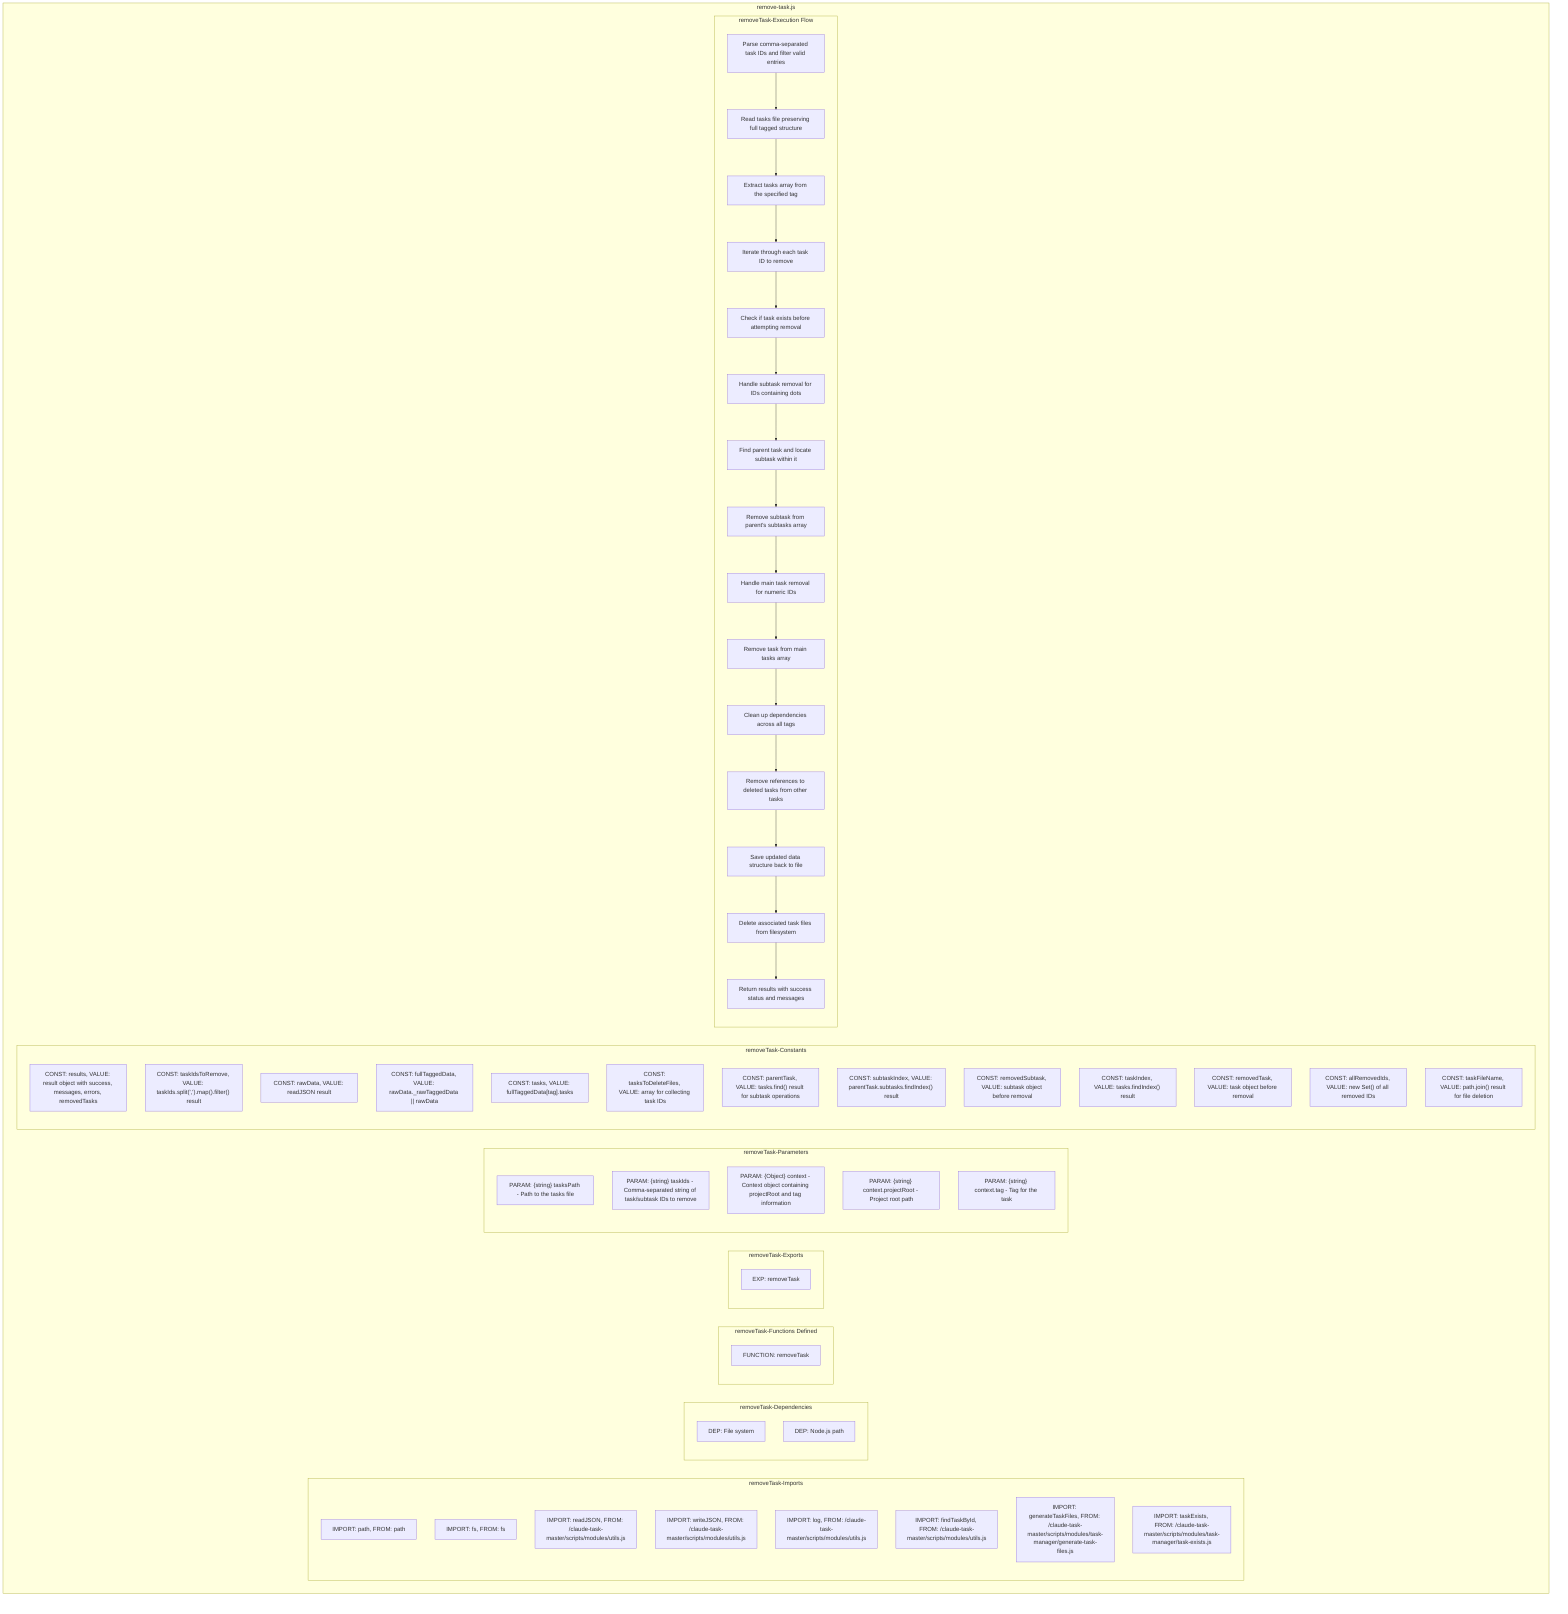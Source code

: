 flowchart TB
    subgraph removeTask-Imports["removeTask-Imports"]
        I1["IMPORT: path, FROM: path"]
        I2["IMPORT: fs, FROM: fs"]
        I3["IMPORT: readJSON, FROM: /claude-task-master/scripts/modules/utils.js"]
        I4["IMPORT: writeJSON, FROM: /claude-task-master/scripts/modules/utils.js"]
        I5["IMPORT: log, FROM: /claude-task-master/scripts/modules/utils.js"]
        I6["IMPORT: findTaskById, FROM: /claude-task-master/scripts/modules/utils.js"]
        I7["IMPORT: generateTaskFiles, FROM: /claude-task-master/scripts/modules/task-manager/generate-task-files.js"]
        I8["IMPORT: taskExists, FROM: /claude-task-master/scripts/modules/task-manager/task-exists.js"]
    end
    subgraph removeTask-Dependencies["removeTask-Dependencies"]
        D1["DEP: File system"]
        D2["DEP: Node.js path"]
    end
    subgraph removeTask-FunctionsDefined["removeTask-Functions Defined"]
        FU1["FUNCTION: removeTask"]
    end
    subgraph removeTask-Exports["removeTask-Exports"]
        E1["EXP: removeTask"]
    end
    subgraph removeTask-Parameters["removeTask-Parameters"]
        P1["PARAM: {string} tasksPath - Path to the tasks file"]
        P2["PARAM: {string} taskIds - Comma-separated string of task/subtask IDs to remove"]
        P3["PARAM: {Object} context - Context object containing projectRoot and tag information"]
        P4["PARAM: {string} context.projectRoot - Project root path"]
        P5["PARAM: {string} context.tag - Tag for the task"]
    end
    subgraph removeTask-Constants["removeTask-Constants"]
        C1["CONST: results, VALUE: result object with success, messages, errors, removedTasks"]
        C2["CONST: taskIdsToRemove, VALUE: taskIds.split(',').map().filter() result"]
        C3["CONST: rawData, VALUE: readJSON result"]
        C4["CONST: fullTaggedData, VALUE: rawData._rawTaggedData || rawData"]
        C5["CONST: tasks, VALUE: fullTaggedData[tag].tasks"]
        C6["CONST: tasksToDeleteFiles, VALUE: array for collecting task IDs"]
        C7["CONST: parentTask, VALUE: tasks.find() result for subtask operations"]
        C8["CONST: subtaskIndex, VALUE: parentTask.subtasks.findIndex() result"]
        C9["CONST: removedSubtask, VALUE: subtask object before removal"]
        C10["CONST: taskIndex, VALUE: tasks.findIndex() result"]
        C11["CONST: removedTask, VALUE: task object before removal"]
        C12["CONST: allRemovedIds, VALUE: new Set() of all removed IDs"]
        C13["CONST: taskFileName, VALUE: path.join() result for file deletion"]
    end
    subgraph removeTask-ExecutionFlow["removeTask-Execution Flow"]
        FL1["Parse comma-separated task IDs and filter valid entries"]
        FL2["Read tasks file preserving full tagged structure"]
        FL3["Extract tasks array from the specified tag"]
        FL4["Iterate through each task ID to remove"]
        FL5["Check if task exists before attempting removal"]
        FL6["Handle subtask removal for IDs containing dots"]
        FL7["Find parent task and locate subtask within it"]
        FL8["Remove subtask from parent's subtasks array"]
        FL9["Handle main task removal for numeric IDs"]
        FL10["Remove task from main tasks array"]
        FL11["Clean up dependencies across all tags"]
        FL12["Remove references to deleted tasks from other tasks"]
        FL13["Save updated data structure back to file"]
        FL14["Delete associated task files from filesystem"]
        FL15["Return results with success status and messages"]
    end
    subgraph removeTask["remove-task.js"]
        removeTask-Imports
        removeTask-Dependencies
        removeTask-FunctionsDefined
        removeTask-Exports
        removeTask-Parameters
        removeTask-Constants
        removeTask-ExecutionFlow
    end
    FL1 --> FL2
    FL2 --> FL3
    FL3 --> FL4
    FL4 --> FL5
    FL5 --> FL6
    FL6 --> FL7
    FL7 --> FL8
    FL8 --> FL9
    FL9 --> FL10
    FL10 --> FL11
    FL11 --> FL12
    FL12 --> FL13
    FL13 --> FL14
    FL14 --> FL15